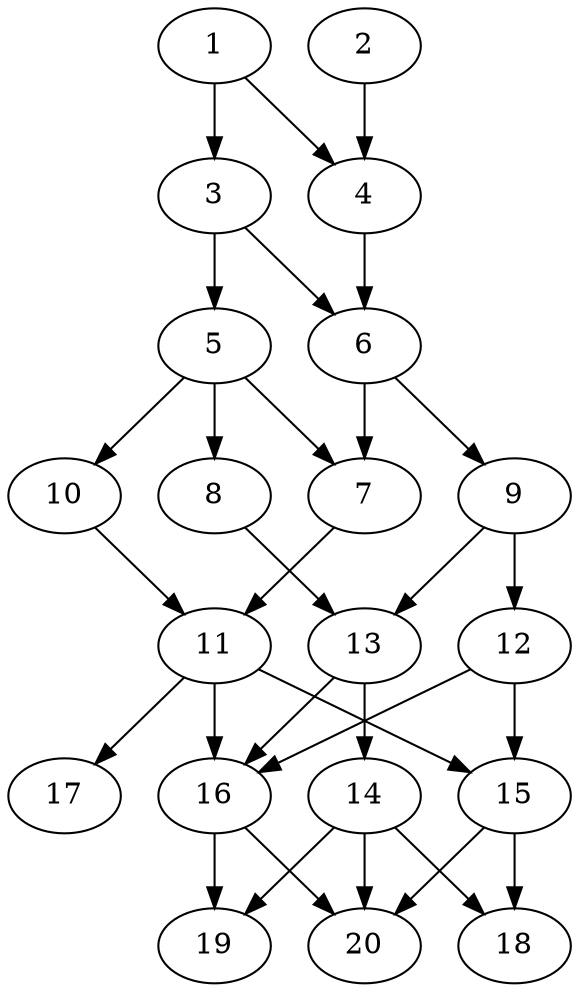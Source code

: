 // DAG automatically generated by daggen at Sat Jul 27 15:36:23 2019
// ./daggen --dot -n 20 --ccr 0.5 --fat 0.4 --regular 0.5 --density 0.7 --mindata 5242880 --maxdata 52428800 
digraph G {
  1 [size="51623936", alpha="0.07", expect_size="25811968"] 
  1 -> 3 [size ="25811968"]
  1 -> 4 [size ="25811968"]
  2 [size="34844672", alpha="0.06", expect_size="17422336"] 
  2 -> 4 [size ="17422336"]
  3 [size="14264320", alpha="0.11", expect_size="7132160"] 
  3 -> 5 [size ="7132160"]
  3 -> 6 [size ="7132160"]
  4 [size="104646656", alpha="0.02", expect_size="52323328"] 
  4 -> 6 [size ="52323328"]
  5 [size="35610624", alpha="0.14", expect_size="17805312"] 
  5 -> 7 [size ="17805312"]
  5 -> 8 [size ="17805312"]
  5 -> 10 [size ="17805312"]
  6 [size="59809792", alpha="0.04", expect_size="29904896"] 
  6 -> 7 [size ="29904896"]
  6 -> 9 [size ="29904896"]
  7 [size="78448640", alpha="0.11", expect_size="39224320"] 
  7 -> 11 [size ="39224320"]
  8 [size="67606528", alpha="0.03", expect_size="33803264"] 
  8 -> 13 [size ="33803264"]
  9 [size="15116288", alpha="0.10", expect_size="7558144"] 
  9 -> 12 [size ="7558144"]
  9 -> 13 [size ="7558144"]
  10 [size="101113856", alpha="0.10", expect_size="50556928"] 
  10 -> 11 [size ="50556928"]
  11 [size="56131584", alpha="0.14", expect_size="28065792"] 
  11 -> 15 [size ="28065792"]
  11 -> 16 [size ="28065792"]
  11 -> 17 [size ="28065792"]
  12 [size="90974208", alpha="0.11", expect_size="45487104"] 
  12 -> 15 [size ="45487104"]
  12 -> 16 [size ="45487104"]
  13 [size="23928832", alpha="0.09", expect_size="11964416"] 
  13 -> 14 [size ="11964416"]
  13 -> 16 [size ="11964416"]
  14 [size="74350592", alpha="0.06", expect_size="37175296"] 
  14 -> 18 [size ="37175296"]
  14 -> 19 [size ="37175296"]
  14 -> 20 [size ="37175296"]
  15 [size="86099968", alpha="0.18", expect_size="43049984"] 
  15 -> 18 [size ="43049984"]
  15 -> 20 [size ="43049984"]
  16 [size="59807744", alpha="0.08", expect_size="29903872"] 
  16 -> 19 [size ="29903872"]
  16 -> 20 [size ="29903872"]
  17 [size="80381952", alpha="0.08", expect_size="40190976"] 
  18 [size="37804032", alpha="0.01", expect_size="18902016"] 
  19 [size="51787776", alpha="0.02", expect_size="25893888"] 
  20 [size="99178496", alpha="0.16", expect_size="49589248"] 
}
